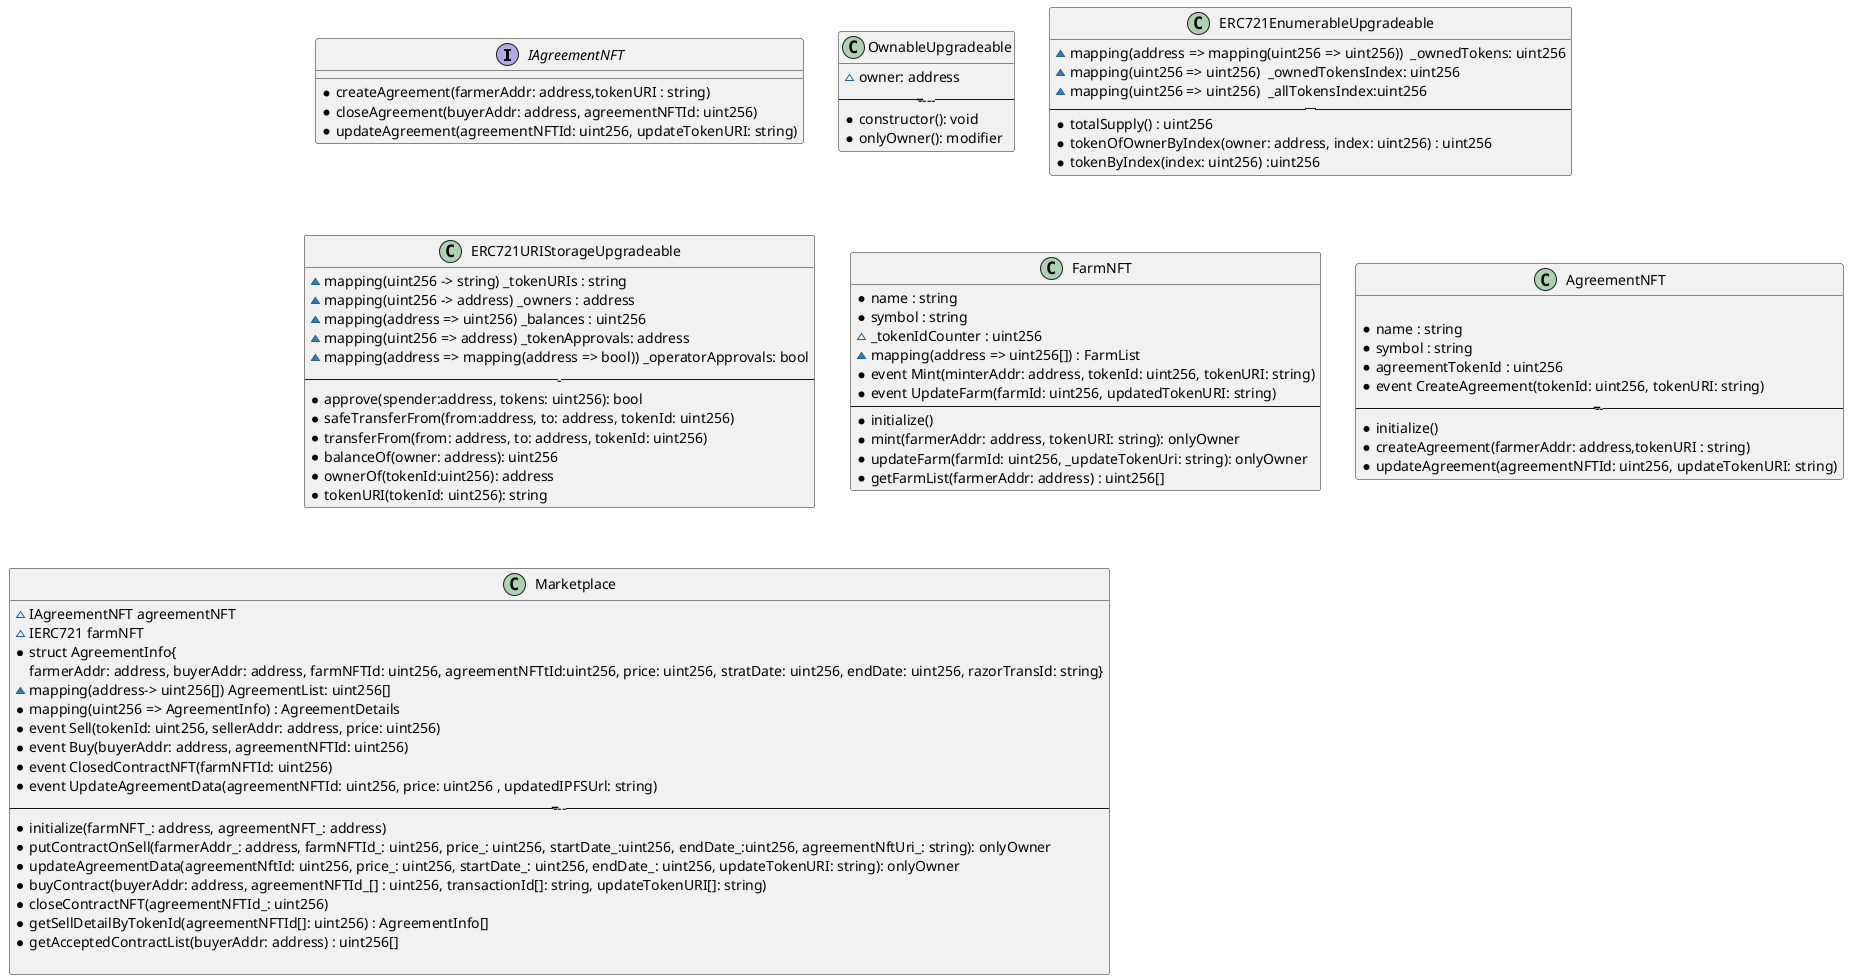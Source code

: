 @startuml
skinparam linetype polyline
skinparam linetype ortho
skinparam groupInheritance 1


interface IAgreementNFT{
*createAgreement(farmerAddr: address,tokenURI : string)
*closeAgreement(buyerAddr: address, agreementNFTId: uint256)
*updateAgreement(agreementNFTId: uint256, updateTokenURI: string)

}

class OwnableUpgradeable{
~owner: address
------------
*constructor(): void
*onlyOwner(): modifier
}

class ERC721EnumerableUpgradeable{
~mapping(address => mapping(uint256 => uint256))  _ownedTokens: uint256
~mapping(uint256 => uint256)  _ownedTokensIndex: uint256
~mapping(uint256 => uint256)  _allTokensIndex:uint256
--------
*totalSupply() : uint256
*tokenOfOwnerByIndex(owner: address, index: uint256) : uint256
*tokenByIndex(index: uint256) :uint256
}

class ERC721URIStorageUpgradeable{
~mapping(uint256 -> string) _tokenURIs : string
~mapping(uint256 -> address) _owners : address
~mapping(address => uint256) _balances : uint256
~mapping(uint256 => address) _tokenApprovals: address
~mapping(address => mapping(address => bool)) _operatorApprovals: bool
-----
*approve(spender:address, tokens: uint256): bool
*safeTransferFrom(from:address, to: address, tokenId: uint256)
*transferFrom(from: address, to: address, tokenId: uint256)
*balanceOf(owner: address): uint256
*ownerOf(tokenId:uint256): address
*tokenURI(tokenId: uint256): string
}

class FarmNFT{
*name : string
*symbol : string
~_tokenIdCounter : uint256
~mapping(address => uint256[]) : FarmList
* event Mint(minterAddr: address, tokenId: uint256, tokenURI: string)
* event UpdateFarm(farmId: uint256, updatedTokenURI: string)
--
*initialize()
*mint(farmerAddr: address, tokenURI: string): onlyOwner
*updateFarm(farmId: uint256, _updateTokenUri: string): onlyOwner
*getFarmList(farmerAddr: address) : uint256[]
}


class AgreementNFT{

*name : string
*symbol : string
*agreementTokenId : uint256
*event CreateAgreement(tokenId: uint256, tokenURI: string)
----------
*initialize()
*createAgreement(farmerAddr: address,tokenURI : string)
*updateAgreement(agreementNFTId: uint256, updateTokenURI: string) 
}

class Marketplace{
~ IAgreementNFT agreementNFT
~ IERC721 farmNFT
*struct AgreementInfo{
farmerAddr: address, buyerAddr: address, farmNFTId: uint256, agreementNFTtId:uint256, price: uint256, stratDate: uint256, endDate: uint256, razorTransId: string}
~mapping(address-> uint256[]) AgreementList: uint256[]
*mapping(uint256 => AgreementInfo) : AgreementDetails
*event Sell(tokenId: uint256, sellerAddr: address, price: uint256)
*event Buy(buyerAddr: address, agreementNFTId: uint256)
*event ClosedContractNFT(farmNFTId: uint256)
*event UpdateAgreementData(agreementNFTId: uint256, price: uint256 , updatedIPFSUrl: string)
-----------
*initialize(farmNFT_: address, agreementNFT_: address)
*putContractOnSell(farmerAddr_: address, farmNFTId_: uint256, price_: uint256, startDate_:uint256, endDate_:uint256, agreementNftUri_: string): onlyOwner
*updateAgreementData(agreementNftId: uint256, price_: uint256, startDate_: uint256, endDate_: uint256, updateTokenURI: string): onlyOwner
*buyContract(buyerAddr: address, agreementNFTId_[] : uint256, transactionId[]: string, updateTokenURI[]: string)
*closeContractNFT(agreementNFTId_: uint256)
*getSellDetailByTokenId(agreementNFTId[]: uint256) : AgreementInfo[]
*getAcceptedContractList(buyerAddr: address) : uint256[]

}
 
@enduml

@startuml
FarmNFT -right-> ERC721URIStorageUpgradeable
AgreementNFT -> ERC721URIStorageUpgradeable

OwnableUpgradeable <- Marketplace
OwnableUpgradeable <- FarmNFT
OwnableUpgradeable <- AgreementNFT
FarmNFT <|-- Marketplace
IAgreementNFT <|-- Marketplace


ERC721EnumerableUpgradeable <- AgreementNFT
ERC721EnumerableUpgradeable<|-- FarmNFT

@enduml
